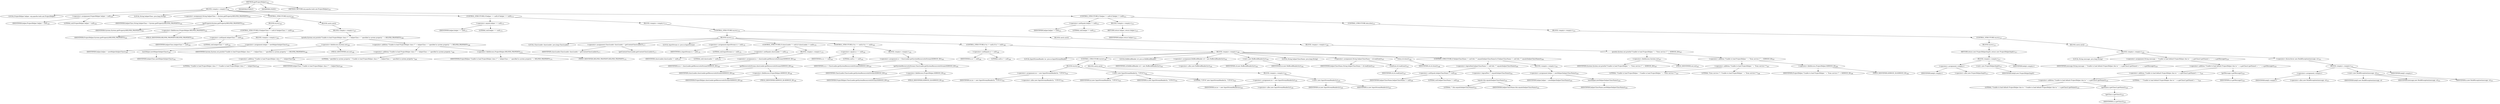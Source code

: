 digraph "getProjectHelper" {  
"79" [label = <(METHOD,getProjectHelper)<SUB>155</SUB>> ]
"80" [label = <(BLOCK,&lt;empty&gt;,&lt;empty&gt;)<SUB>156</SUB>> ]
"81" [label = <(LOCAL,ProjectHelper helper: org.apache.tools.ant.ProjectHelper)> ]
"82" [label = <(&lt;operator&gt;.assignment,ProjectHelper helper = null)<SUB>159</SUB>> ]
"83" [label = <(IDENTIFIER,helper,ProjectHelper helper = null)<SUB>159</SUB>> ]
"84" [label = <(LITERAL,null,ProjectHelper helper = null)<SUB>159</SUB>> ]
"85" [label = <(LOCAL,String helperClass: java.lang.String)> ]
"86" [label = <(&lt;operator&gt;.assignment,String helperClass = System.getProperty(HELPER_PROPERTY))<SUB>162</SUB>> ]
"87" [label = <(IDENTIFIER,helperClass,String helperClass = System.getProperty(HELPER_PROPERTY))<SUB>162</SUB>> ]
"88" [label = <(getProperty,System.getProperty(HELPER_PROPERTY))<SUB>162</SUB>> ]
"89" [label = <(IDENTIFIER,System,System.getProperty(HELPER_PROPERTY))<SUB>162</SUB>> ]
"90" [label = <(&lt;operator&gt;.fieldAccess,ProjectHelper.HELPER_PROPERTY)<SUB>162</SUB>> ]
"91" [label = <(IDENTIFIER,ProjectHelper,System.getProperty(HELPER_PROPERTY))<SUB>162</SUB>> ]
"92" [label = <(FIELD_IDENTIFIER,HELPER_PROPERTY,HELPER_PROPERTY)<SUB>162</SUB>> ]
"93" [label = <(CONTROL_STRUCTURE,try,try)<SUB>163</SUB>> ]
"94" [label = <(BLOCK,try,try)<SUB>163</SUB>> ]
"95" [label = <(CONTROL_STRUCTURE,if (helperClass != null),if (helperClass != null))<SUB>164</SUB>> ]
"96" [label = <(&lt;operator&gt;.notEquals,helperClass != null)<SUB>164</SUB>> ]
"97" [label = <(IDENTIFIER,helperClass,helperClass != null)<SUB>164</SUB>> ]
"98" [label = <(LITERAL,null,helperClass != null)<SUB>164</SUB>> ]
"99" [label = <(BLOCK,&lt;empty&gt;,&lt;empty&gt;)<SUB>164</SUB>> ]
"100" [label = <(&lt;operator&gt;.assignment,helper = newHelper(helperClass))<SUB>165</SUB>> ]
"101" [label = <(IDENTIFIER,helper,helper = newHelper(helperClass))<SUB>165</SUB>> ]
"102" [label = <(newHelper,newHelper(helperClass))<SUB>165</SUB>> ]
"103" [label = <(IDENTIFIER,helperClass,newHelper(helperClass))<SUB>165</SUB>> ]
"104" [label = <(BLOCK,catch,catch)> ]
"105" [label = <(BLOCK,&lt;empty&gt;,&lt;empty&gt;)<SUB>167</SUB>> ]
"106" [label = <(println,System.out.println(&quot;Unable to load ProjectHelper class \&quot;&quot; + helperClass + &quot; specified in system property &quot; + HELPER_PROPERTY))<SUB>168</SUB>> ]
"107" [label = <(&lt;operator&gt;.fieldAccess,System.out)<SUB>168</SUB>> ]
"108" [label = <(IDENTIFIER,System,System.out.println(&quot;Unable to load ProjectHelper class \&quot;&quot; + helperClass + &quot; specified in system property &quot; + HELPER_PROPERTY))<SUB>168</SUB>> ]
"109" [label = <(FIELD_IDENTIFIER,out,out)<SUB>168</SUB>> ]
"110" [label = <(&lt;operator&gt;.addition,&quot;Unable to load ProjectHelper class \&quot;&quot; + helperClass + &quot; specified in system property &quot; + HELPER_PROPERTY)<SUB>168</SUB>> ]
"111" [label = <(&lt;operator&gt;.addition,&quot;Unable to load ProjectHelper class \&quot;&quot; + helperClass + &quot; specified in system property &quot;)<SUB>168</SUB>> ]
"112" [label = <(&lt;operator&gt;.addition,&quot;Unable to load ProjectHelper class \&quot;&quot; + helperClass)<SUB>168</SUB>> ]
"113" [label = <(LITERAL,&quot;Unable to load ProjectHelper class \&quot;&quot;,&quot;Unable to load ProjectHelper class \&quot;&quot; + helperClass)<SUB>168</SUB>> ]
"114" [label = <(IDENTIFIER,helperClass,&quot;Unable to load ProjectHelper class \&quot;&quot; + helperClass)<SUB>169</SUB>> ]
"115" [label = <(LITERAL,&quot; specified in system property &quot;,&quot;Unable to load ProjectHelper class \&quot;&quot; + helperClass + &quot; specified in system property &quot;)<SUB>169</SUB>> ]
"116" [label = <(&lt;operator&gt;.fieldAccess,ProjectHelper.HELPER_PROPERTY)<SUB>170</SUB>> ]
"117" [label = <(IDENTIFIER,ProjectHelper,&quot;Unable to load ProjectHelper class \&quot;&quot; + helperClass + &quot; specified in system property &quot; + HELPER_PROPERTY)<SUB>170</SUB>> ]
"118" [label = <(FIELD_IDENTIFIER,HELPER_PROPERTY,HELPER_PROPERTY)<SUB>170</SUB>> ]
"119" [label = <(CONTROL_STRUCTURE,if (helper == null),if (helper == null))<SUB>175</SUB>> ]
"120" [label = <(&lt;operator&gt;.equals,helper == null)<SUB>175</SUB>> ]
"121" [label = <(IDENTIFIER,helper,helper == null)<SUB>175</SUB>> ]
"122" [label = <(LITERAL,null,helper == null)<SUB>175</SUB>> ]
"123" [label = <(BLOCK,&lt;empty&gt;,&lt;empty&gt;)<SUB>175</SUB>> ]
"124" [label = <(CONTROL_STRUCTURE,try,try)<SUB>176</SUB>> ]
"125" [label = <(BLOCK,try,try)<SUB>176</SUB>> ]
"126" [label = <(LOCAL,ClassLoader classLoader: java.lang.ClassLoader)> ]
"127" [label = <(&lt;operator&gt;.assignment,ClassLoader classLoader = getContextClassLoader())<SUB>177</SUB>> ]
"128" [label = <(IDENTIFIER,classLoader,ClassLoader classLoader = getContextClassLoader())<SUB>177</SUB>> ]
"129" [label = <(getContextClassLoader,getContextClassLoader())<SUB>177</SUB>> ]
"130" [label = <(LOCAL,InputStream is: java.io.InputStream)> ]
"131" [label = <(&lt;operator&gt;.assignment,InputStream is = null)<SUB>178</SUB>> ]
"132" [label = <(IDENTIFIER,is,InputStream is = null)<SUB>178</SUB>> ]
"133" [label = <(LITERAL,null,InputStream is = null)<SUB>178</SUB>> ]
"134" [label = <(CONTROL_STRUCTURE,if (classLoader != null),if (classLoader != null))<SUB>179</SUB>> ]
"135" [label = <(&lt;operator&gt;.notEquals,classLoader != null)<SUB>179</SUB>> ]
"136" [label = <(IDENTIFIER,classLoader,classLoader != null)<SUB>179</SUB>> ]
"137" [label = <(LITERAL,null,classLoader != null)<SUB>179</SUB>> ]
"138" [label = <(BLOCK,&lt;empty&gt;,&lt;empty&gt;)<SUB>179</SUB>> ]
"139" [label = <(&lt;operator&gt;.assignment,is = classLoader.getResourceAsStream(SERVICE_ID))<SUB>180</SUB>> ]
"140" [label = <(IDENTIFIER,is,is = classLoader.getResourceAsStream(SERVICE_ID))<SUB>180</SUB>> ]
"141" [label = <(getResourceAsStream,classLoader.getResourceAsStream(SERVICE_ID))<SUB>180</SUB>> ]
"142" [label = <(IDENTIFIER,classLoader,classLoader.getResourceAsStream(SERVICE_ID))<SUB>180</SUB>> ]
"143" [label = <(&lt;operator&gt;.fieldAccess,ProjectHelper.SERVICE_ID)<SUB>180</SUB>> ]
"144" [label = <(IDENTIFIER,ProjectHelper,classLoader.getResourceAsStream(SERVICE_ID))<SUB>180</SUB>> ]
"145" [label = <(FIELD_IDENTIFIER,SERVICE_ID,SERVICE_ID)<SUB>180</SUB>> ]
"146" [label = <(CONTROL_STRUCTURE,if (is == null),if (is == null))<SUB>182</SUB>> ]
"147" [label = <(&lt;operator&gt;.equals,is == null)<SUB>182</SUB>> ]
"148" [label = <(IDENTIFIER,is,is == null)<SUB>182</SUB>> ]
"149" [label = <(LITERAL,null,is == null)<SUB>182</SUB>> ]
"150" [label = <(BLOCK,&lt;empty&gt;,&lt;empty&gt;)<SUB>182</SUB>> ]
"151" [label = <(&lt;operator&gt;.assignment,is = ClassLoader.getSystemResourceAsStream(SERVICE_ID))<SUB>183</SUB>> ]
"152" [label = <(IDENTIFIER,is,is = ClassLoader.getSystemResourceAsStream(SERVICE_ID))<SUB>183</SUB>> ]
"153" [label = <(getSystemResourceAsStream,ClassLoader.getSystemResourceAsStream(SERVICE_ID))<SUB>183</SUB>> ]
"154" [label = <(IDENTIFIER,ClassLoader,ClassLoader.getSystemResourceAsStream(SERVICE_ID))<SUB>183</SUB>> ]
"155" [label = <(&lt;operator&gt;.fieldAccess,ProjectHelper.SERVICE_ID)<SUB>183</SUB>> ]
"156" [label = <(IDENTIFIER,ProjectHelper,ClassLoader.getSystemResourceAsStream(SERVICE_ID))<SUB>183</SUB>> ]
"157" [label = <(FIELD_IDENTIFIER,SERVICE_ID,SERVICE_ID)<SUB>183</SUB>> ]
"158" [label = <(CONTROL_STRUCTURE,if (is != null),if (is != null))<SUB>186</SUB>> ]
"159" [label = <(&lt;operator&gt;.notEquals,is != null)<SUB>186</SUB>> ]
"160" [label = <(IDENTIFIER,is,is != null)<SUB>186</SUB>> ]
"161" [label = <(LITERAL,null,is != null)<SUB>186</SUB>> ]
"162" [label = <(BLOCK,&lt;empty&gt;,&lt;empty&gt;)<SUB>186</SUB>> ]
"6" [label = <(LOCAL,InputStreamReader isr: java.io.InputStreamReader)> ]
"163" [label = <(CONTROL_STRUCTURE,try,try)<SUB>190</SUB>> ]
"164" [label = <(BLOCK,try,try)<SUB>190</SUB>> ]
"165" [label = <(&lt;operator&gt;.assignment,isr = new InputStreamReader(is, &quot;UTF-8&quot;))<SUB>191</SUB>> ]
"166" [label = <(IDENTIFIER,isr,isr = new InputStreamReader(is, &quot;UTF-8&quot;))<SUB>191</SUB>> ]
"167" [label = <(&lt;operator&gt;.alloc,new InputStreamReader(is, &quot;UTF-8&quot;))<SUB>191</SUB>> ]
"168" [label = <(&lt;init&gt;,new InputStreamReader(is, &quot;UTF-8&quot;))<SUB>191</SUB>> ]
"5" [label = <(IDENTIFIER,isr,new InputStreamReader(is, &quot;UTF-8&quot;))<SUB>191</SUB>> ]
"169" [label = <(IDENTIFIER,is,new InputStreamReader(is, &quot;UTF-8&quot;))<SUB>191</SUB>> ]
"170" [label = <(LITERAL,&quot;UTF-8&quot;,new InputStreamReader(is, &quot;UTF-8&quot;))<SUB>191</SUB>> ]
"171" [label = <(BLOCK,catch,catch)> ]
"172" [label = <(BLOCK,&lt;empty&gt;,&lt;empty&gt;)<SUB>192</SUB>> ]
"173" [label = <(&lt;operator&gt;.assignment,isr = new InputStreamReader(is))<SUB>193</SUB>> ]
"174" [label = <(IDENTIFIER,isr,isr = new InputStreamReader(is))<SUB>193</SUB>> ]
"175" [label = <(&lt;operator&gt;.alloc,new InputStreamReader(is))<SUB>193</SUB>> ]
"176" [label = <(&lt;init&gt;,new InputStreamReader(is))<SUB>193</SUB>> ]
"7" [label = <(IDENTIFIER,isr,new InputStreamReader(is))<SUB>193</SUB>> ]
"177" [label = <(IDENTIFIER,is,new InputStreamReader(is))<SUB>193</SUB>> ]
"9" [label = <(LOCAL,BufferedReader rd: java.io.BufferedReader)> ]
"178" [label = <(&lt;operator&gt;.assignment,BufferedReader rd = new BufferedReader(isr))<SUB>195</SUB>> ]
"179" [label = <(IDENTIFIER,rd,BufferedReader rd = new BufferedReader(isr))<SUB>195</SUB>> ]
"180" [label = <(&lt;operator&gt;.alloc,new BufferedReader(isr))<SUB>195</SUB>> ]
"181" [label = <(&lt;init&gt;,new BufferedReader(isr))<SUB>195</SUB>> ]
"8" [label = <(IDENTIFIER,rd,new BufferedReader(isr))<SUB>195</SUB>> ]
"182" [label = <(IDENTIFIER,isr,new BufferedReader(isr))<SUB>195</SUB>> ]
"183" [label = <(LOCAL,String helperClassName: java.lang.String)> ]
"184" [label = <(&lt;operator&gt;.assignment,String helperClassName = rd.readLine())<SUB>197</SUB>> ]
"185" [label = <(IDENTIFIER,helperClassName,String helperClassName = rd.readLine())<SUB>197</SUB>> ]
"186" [label = <(readLine,rd.readLine())<SUB>197</SUB>> ]
"187" [label = <(IDENTIFIER,rd,rd.readLine())<SUB>197</SUB>> ]
"188" [label = <(close,rd.close())<SUB>198</SUB>> ]
"189" [label = <(IDENTIFIER,rd,rd.close())<SUB>198</SUB>> ]
"190" [label = <(CONTROL_STRUCTURE,if (helperClassName != null &amp;&amp; !&quot;&quot;.equals(helperClassName)),if (helperClassName != null &amp;&amp; !&quot;&quot;.equals(helperClassName)))<SUB>200</SUB>> ]
"191" [label = <(&lt;operator&gt;.logicalAnd,helperClassName != null &amp;&amp; !&quot;&quot;.equals(helperClassName))<SUB>200</SUB>> ]
"192" [label = <(&lt;operator&gt;.notEquals,helperClassName != null)<SUB>200</SUB>> ]
"193" [label = <(IDENTIFIER,helperClassName,helperClassName != null)<SUB>200</SUB>> ]
"194" [label = <(LITERAL,null,helperClassName != null)<SUB>200</SUB>> ]
"195" [label = <(&lt;operator&gt;.logicalNot,!&quot;&quot;.equals(helperClassName))<SUB>201</SUB>> ]
"196" [label = <(equals,this.equals(helperClassName))<SUB>201</SUB>> ]
"197" [label = <(LITERAL,&quot;&quot;,this.equals(helperClassName))<SUB>201</SUB>> ]
"198" [label = <(IDENTIFIER,helperClassName,this.equals(helperClassName))<SUB>201</SUB>> ]
"199" [label = <(BLOCK,&lt;empty&gt;,&lt;empty&gt;)<SUB>201</SUB>> ]
"200" [label = <(&lt;operator&gt;.assignment,helper = newHelper(helperClassName))<SUB>203</SUB>> ]
"201" [label = <(IDENTIFIER,helper,helper = newHelper(helperClassName))<SUB>203</SUB>> ]
"202" [label = <(newHelper,newHelper(helperClassName))<SUB>203</SUB>> ]
"203" [label = <(IDENTIFIER,helperClassName,newHelper(helperClassName))<SUB>203</SUB>> ]
"204" [label = <(BLOCK,catch,catch)> ]
"205" [label = <(BLOCK,&lt;empty&gt;,&lt;empty&gt;)<SUB>206</SUB>> ]
"206" [label = <(println,System.out.println(&quot;Unable to load ProjectHelper &quot; + &quot;from service \&quot;&quot; + SERVICE_ID))<SUB>207</SUB>> ]
"207" [label = <(&lt;operator&gt;.fieldAccess,System.out)<SUB>207</SUB>> ]
"208" [label = <(IDENTIFIER,System,System.out.println(&quot;Unable to load ProjectHelper &quot; + &quot;from service \&quot;&quot; + SERVICE_ID))<SUB>207</SUB>> ]
"209" [label = <(FIELD_IDENTIFIER,out,out)<SUB>207</SUB>> ]
"210" [label = <(&lt;operator&gt;.addition,&quot;Unable to load ProjectHelper &quot; + &quot;from service \&quot;&quot; + SERVICE_ID)<SUB>207</SUB>> ]
"211" [label = <(&lt;operator&gt;.addition,&quot;Unable to load ProjectHelper &quot; + &quot;from service \&quot;&quot;)<SUB>207</SUB>> ]
"212" [label = <(LITERAL,&quot;Unable to load ProjectHelper &quot;,&quot;Unable to load ProjectHelper &quot; + &quot;from service \&quot;&quot;)<SUB>207</SUB>> ]
"213" [label = <(LITERAL,&quot;from service \&quot;&quot;,&quot;Unable to load ProjectHelper &quot; + &quot;from service \&quot;&quot;)<SUB>208</SUB>> ]
"214" [label = <(&lt;operator&gt;.fieldAccess,ProjectHelper.SERVICE_ID)<SUB>208</SUB>> ]
"215" [label = <(IDENTIFIER,ProjectHelper,&quot;Unable to load ProjectHelper &quot; + &quot;from service \&quot;&quot; + SERVICE_ID)<SUB>208</SUB>> ]
"216" [label = <(FIELD_IDENTIFIER,SERVICE_ID,SERVICE_ID)<SUB>208</SUB>> ]
"217" [label = <(CONTROL_STRUCTURE,if (helper != null),if (helper != null))<SUB>212</SUB>> ]
"218" [label = <(&lt;operator&gt;.notEquals,helper != null)<SUB>212</SUB>> ]
"219" [label = <(IDENTIFIER,helper,helper != null)<SUB>212</SUB>> ]
"220" [label = <(LITERAL,null,helper != null)<SUB>212</SUB>> ]
"221" [label = <(BLOCK,&lt;empty&gt;,&lt;empty&gt;)<SUB>212</SUB>> ]
"222" [label = <(RETURN,return helper;,return helper;)<SUB>213</SUB>> ]
"223" [label = <(IDENTIFIER,helper,return helper;)<SUB>213</SUB>> ]
"224" [label = <(CONTROL_STRUCTURE,else,else)<SUB>214</SUB>> ]
"225" [label = <(BLOCK,&lt;empty&gt;,&lt;empty&gt;)<SUB>214</SUB>> ]
"226" [label = <(CONTROL_STRUCTURE,try,try)<SUB>215</SUB>> ]
"227" [label = <(BLOCK,try,try)<SUB>215</SUB>> ]
"228" [label = <(RETURN,return new ProjectHelperImpl();,return new ProjectHelperImpl();)<SUB>217</SUB>> ]
"229" [label = <(BLOCK,&lt;empty&gt;,&lt;empty&gt;)<SUB>217</SUB>> ]
"230" [label = <(&lt;operator&gt;.assignment,&lt;empty&gt;)> ]
"231" [label = <(IDENTIFIER,$obj4,&lt;empty&gt;)> ]
"232" [label = <(&lt;operator&gt;.alloc,new ProjectHelperImpl())<SUB>217</SUB>> ]
"233" [label = <(&lt;init&gt;,new ProjectHelperImpl())<SUB>217</SUB>> ]
"234" [label = <(IDENTIFIER,$obj4,new ProjectHelperImpl())> ]
"235" [label = <(IDENTIFIER,$obj4,&lt;empty&gt;)> ]
"236" [label = <(BLOCK,catch,catch)> ]
"237" [label = <(BLOCK,&lt;empty&gt;,&lt;empty&gt;)<SUB>218</SUB>> ]
"238" [label = <(LOCAL,String message: java.lang.String)> ]
"239" [label = <(&lt;operator&gt;.assignment,String message = &quot;Unable to load default ProjectHelper due to &quot; + e.getClass().getName() + &quot;: &quot; + e.getMessage())<SUB>219</SUB>> ]
"240" [label = <(IDENTIFIER,message,String message = &quot;Unable to load default ProjectHelper due to &quot; + e.getClass().getName() + &quot;: &quot; + e.getMessage())<SUB>219</SUB>> ]
"241" [label = <(&lt;operator&gt;.addition,&quot;Unable to load default ProjectHelper due to &quot; + e.getClass().getName() + &quot;: &quot; + e.getMessage())<SUB>219</SUB>> ]
"242" [label = <(&lt;operator&gt;.addition,&quot;Unable to load default ProjectHelper due to &quot; + e.getClass().getName() + &quot;: &quot;)<SUB>219</SUB>> ]
"243" [label = <(&lt;operator&gt;.addition,&quot;Unable to load default ProjectHelper due to &quot; + e.getClass().getName())<SUB>219</SUB>> ]
"244" [label = <(LITERAL,&quot;Unable to load default ProjectHelper due to &quot;,&quot;Unable to load default ProjectHelper due to &quot; + e.getClass().getName())<SUB>219</SUB>> ]
"245" [label = <(getName,e.getClass().getName())<SUB>220</SUB>> ]
"246" [label = <(getClass,e.getClass())<SUB>220</SUB>> ]
"247" [label = <(IDENTIFIER,e,e.getClass())<SUB>220</SUB>> ]
"248" [label = <(LITERAL,&quot;: &quot;,&quot;Unable to load default ProjectHelper due to &quot; + e.getClass().getName() + &quot;: &quot;)<SUB>220</SUB>> ]
"249" [label = <(getMessage,e.getMessage())<SUB>220</SUB>> ]
"250" [label = <(IDENTIFIER,e,e.getMessage())<SUB>220</SUB>> ]
"251" [label = <(&lt;operator&gt;.throw,throw new BuildException(message, e);)<SUB>221</SUB>> ]
"252" [label = <(BLOCK,&lt;empty&gt;,&lt;empty&gt;)<SUB>221</SUB>> ]
"253" [label = <(&lt;operator&gt;.assignment,&lt;empty&gt;)> ]
"254" [label = <(IDENTIFIER,$obj5,&lt;empty&gt;)> ]
"255" [label = <(&lt;operator&gt;.alloc,new BuildException(message, e))<SUB>221</SUB>> ]
"256" [label = <(&lt;init&gt;,new BuildException(message, e))<SUB>221</SUB>> ]
"257" [label = <(IDENTIFIER,$obj5,new BuildException(message, e))> ]
"258" [label = <(IDENTIFIER,message,new BuildException(message, e))<SUB>221</SUB>> ]
"259" [label = <(IDENTIFIER,e,new BuildException(message, e))<SUB>221</SUB>> ]
"260" [label = <(IDENTIFIER,$obj5,&lt;empty&gt;)> ]
"261" [label = <(MODIFIER,PUBLIC)> ]
"262" [label = <(MODIFIER,STATIC)> ]
"263" [label = <(METHOD_RETURN,org.apache.tools.ant.ProjectHelper)<SUB>155</SUB>> ]
  "79" -> "80" 
  "79" -> "261" 
  "79" -> "262" 
  "79" -> "263" 
  "80" -> "81" 
  "80" -> "82" 
  "80" -> "85" 
  "80" -> "86" 
  "80" -> "93" 
  "80" -> "119" 
  "80" -> "217" 
  "82" -> "83" 
  "82" -> "84" 
  "86" -> "87" 
  "86" -> "88" 
  "88" -> "89" 
  "88" -> "90" 
  "90" -> "91" 
  "90" -> "92" 
  "93" -> "94" 
  "93" -> "104" 
  "94" -> "95" 
  "95" -> "96" 
  "95" -> "99" 
  "96" -> "97" 
  "96" -> "98" 
  "99" -> "100" 
  "100" -> "101" 
  "100" -> "102" 
  "102" -> "103" 
  "104" -> "105" 
  "105" -> "106" 
  "106" -> "107" 
  "106" -> "110" 
  "107" -> "108" 
  "107" -> "109" 
  "110" -> "111" 
  "110" -> "116" 
  "111" -> "112" 
  "111" -> "115" 
  "112" -> "113" 
  "112" -> "114" 
  "116" -> "117" 
  "116" -> "118" 
  "119" -> "120" 
  "119" -> "123" 
  "120" -> "121" 
  "120" -> "122" 
  "123" -> "124" 
  "124" -> "125" 
  "124" -> "204" 
  "125" -> "126" 
  "125" -> "127" 
  "125" -> "130" 
  "125" -> "131" 
  "125" -> "134" 
  "125" -> "146" 
  "125" -> "158" 
  "127" -> "128" 
  "127" -> "129" 
  "131" -> "132" 
  "131" -> "133" 
  "134" -> "135" 
  "134" -> "138" 
  "135" -> "136" 
  "135" -> "137" 
  "138" -> "139" 
  "139" -> "140" 
  "139" -> "141" 
  "141" -> "142" 
  "141" -> "143" 
  "143" -> "144" 
  "143" -> "145" 
  "146" -> "147" 
  "146" -> "150" 
  "147" -> "148" 
  "147" -> "149" 
  "150" -> "151" 
  "151" -> "152" 
  "151" -> "153" 
  "153" -> "154" 
  "153" -> "155" 
  "155" -> "156" 
  "155" -> "157" 
  "158" -> "159" 
  "158" -> "162" 
  "159" -> "160" 
  "159" -> "161" 
  "162" -> "6" 
  "162" -> "163" 
  "162" -> "9" 
  "162" -> "178" 
  "162" -> "181" 
  "162" -> "183" 
  "162" -> "184" 
  "162" -> "188" 
  "162" -> "190" 
  "163" -> "164" 
  "163" -> "171" 
  "164" -> "165" 
  "164" -> "168" 
  "165" -> "166" 
  "165" -> "167" 
  "168" -> "5" 
  "168" -> "169" 
  "168" -> "170" 
  "171" -> "172" 
  "172" -> "173" 
  "172" -> "176" 
  "173" -> "174" 
  "173" -> "175" 
  "176" -> "7" 
  "176" -> "177" 
  "178" -> "179" 
  "178" -> "180" 
  "181" -> "8" 
  "181" -> "182" 
  "184" -> "185" 
  "184" -> "186" 
  "186" -> "187" 
  "188" -> "189" 
  "190" -> "191" 
  "190" -> "199" 
  "191" -> "192" 
  "191" -> "195" 
  "192" -> "193" 
  "192" -> "194" 
  "195" -> "196" 
  "196" -> "197" 
  "196" -> "198" 
  "199" -> "200" 
  "200" -> "201" 
  "200" -> "202" 
  "202" -> "203" 
  "204" -> "205" 
  "205" -> "206" 
  "206" -> "207" 
  "206" -> "210" 
  "207" -> "208" 
  "207" -> "209" 
  "210" -> "211" 
  "210" -> "214" 
  "211" -> "212" 
  "211" -> "213" 
  "214" -> "215" 
  "214" -> "216" 
  "217" -> "218" 
  "217" -> "221" 
  "217" -> "224" 
  "218" -> "219" 
  "218" -> "220" 
  "221" -> "222" 
  "222" -> "223" 
  "224" -> "225" 
  "225" -> "226" 
  "226" -> "227" 
  "226" -> "236" 
  "227" -> "228" 
  "228" -> "229" 
  "229" -> "230" 
  "229" -> "233" 
  "229" -> "235" 
  "230" -> "231" 
  "230" -> "232" 
  "233" -> "234" 
  "236" -> "237" 
  "237" -> "238" 
  "237" -> "239" 
  "237" -> "251" 
  "239" -> "240" 
  "239" -> "241" 
  "241" -> "242" 
  "241" -> "249" 
  "242" -> "243" 
  "242" -> "248" 
  "243" -> "244" 
  "243" -> "245" 
  "245" -> "246" 
  "246" -> "247" 
  "249" -> "250" 
  "251" -> "252" 
  "252" -> "253" 
  "252" -> "256" 
  "252" -> "260" 
  "253" -> "254" 
  "253" -> "255" 
  "256" -> "257" 
  "256" -> "258" 
  "256" -> "259" 
}
